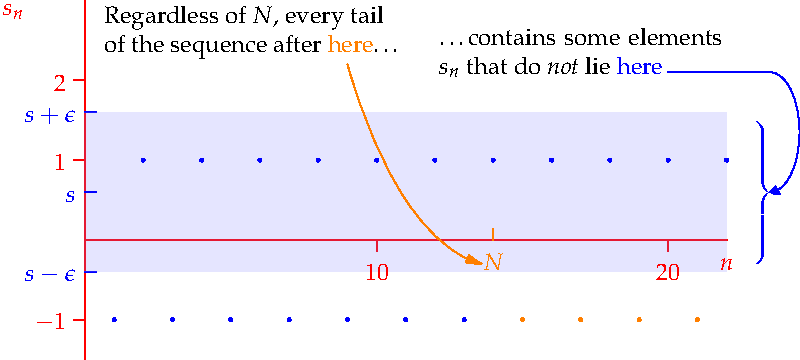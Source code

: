 settings.tex="pdflatex";

texpreamble("\usepackage{amsmath}
\usepackage{amsthm,amssymb}
\usepackage{mathpazo}
\usepackage[svgnames]{xcolor}
");
import graph;

size(400,180,IgnoreAspect);

dotfactor=4;

real f(int n){return (-1)^n;}

int Max=22;

real ep=1;
real s=0.6;
ytick("$s+\epsilon$",s+ep,blue);
ytick("$s-\epsilon$",s-ep,blue);
path p=(0,s+ep)--(Max,s+ep)--(Max,s-ep)--(0,s-ep)--cycle;
fill(p,lightblue+opacity(0.2));
xtick("$N$",14,orange);
for(int j=1; j<=Max/2; ++j){
	dot((2j,1),blue);
	}
for(int j=1; j<=14/2; ++j){
	dot((2j-1,-1),blue);
	}
for(int j=8; j<=Max/2; ++j){
	dot((2j-1,-1),orange);
	}

xaxis(0,22,red,RightTicks(new real[]{10,20}));
yaxis("$s_n$",-1.5,3,red,LeftTicks(new real[]{-1,1,2}));
ytick("$s$",s,blue);
labelx("$n$",22,S,red);

label("\parbox{5.5cm}{Regardless of $N$, every tail\\ of the sequence after \textcolor{orange}{here}\ldots}",(6,3-0.4));

label("\parbox{5cm}{\ldots contains some elements $s_n$ that do \emph{not} lie \textcolor{blue}{here}}",(17,2.75-0.4));

path ar=shift(23.5,1.75-0.4)*xscale(2)*yscale(1.5)*reverse(arc((0,0),0.5,-90,90));

label("$\left.\rule{0pt}{40pt}\right\}$",(23.2,1-0.4),blue);
draw((20,2.5-0.4){E}--(23.5,2.5-0.4){E}--ar,blue,ArcArrow);

draw((9,2.2)..(11,0.5)..(14-0.4,-0.3),orange,Arrow);
